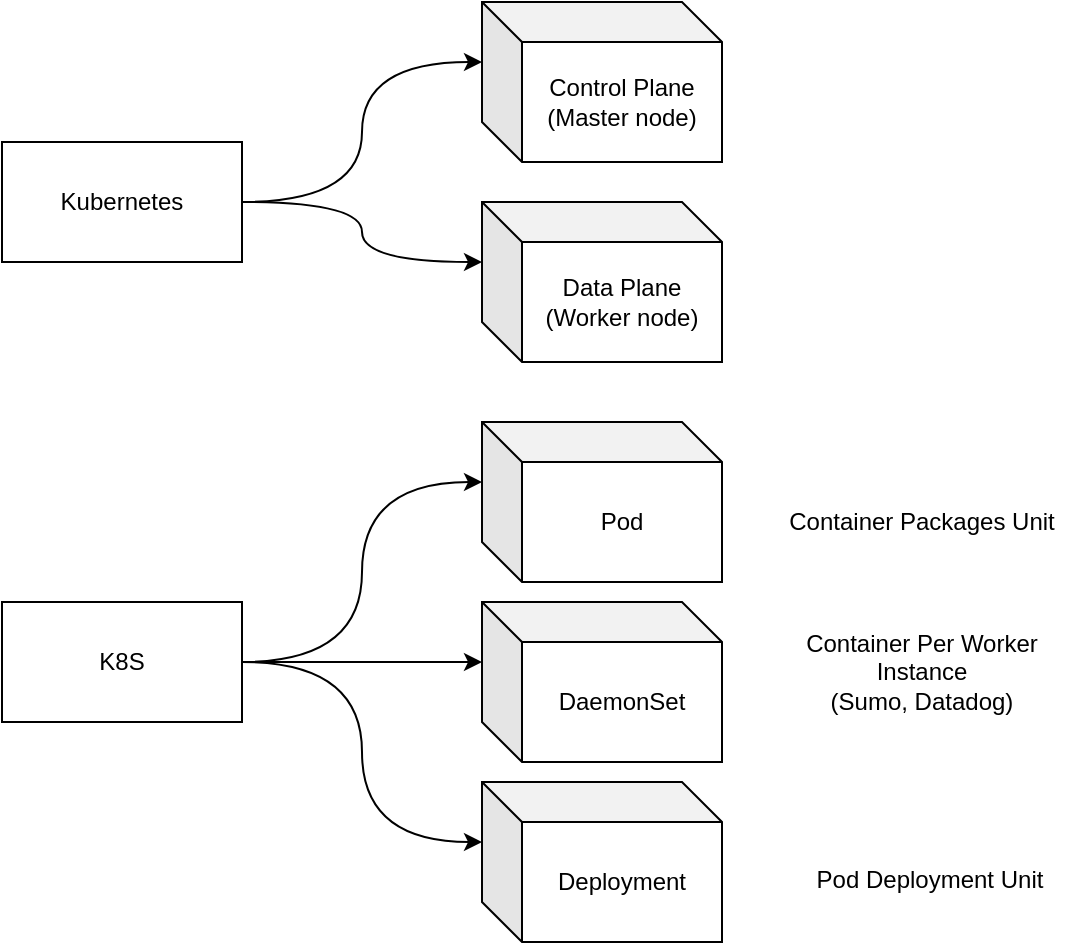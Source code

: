 <mxfile version="11.0.7" type="device"><diagram id="HFLXNcqsMwpk-uqe1Wn0" name="Page-1"><mxGraphModel dx="1106" dy="862" grid="1" gridSize="10" guides="1" tooltips="1" connect="1" arrows="1" fold="1" page="1" pageScale="1" pageWidth="1169" pageHeight="827" math="0" shadow="0"><root><mxCell id="0"/><mxCell id="1" parent="0"/><mxCell id="jyq8mdC1UPbTCz_hw3Xy-4" style="edgeStyle=orthogonalEdgeStyle;rounded=0;orthogonalLoop=1;jettySize=auto;html=1;exitX=1;exitY=0.5;exitDx=0;exitDy=0;entryX=0;entryY=0;entryDx=0;entryDy=30;entryPerimeter=0;curved=1;" edge="1" parent="1" source="jyq8mdC1UPbTCz_hw3Xy-1" target="jyq8mdC1UPbTCz_hw3Xy-2"><mxGeometry relative="1" as="geometry"/></mxCell><mxCell id="jyq8mdC1UPbTCz_hw3Xy-5" style="edgeStyle=orthogonalEdgeStyle;curved=1;rounded=0;orthogonalLoop=1;jettySize=auto;html=1;exitX=1;exitY=0.5;exitDx=0;exitDy=0;entryX=0;entryY=0;entryDx=0;entryDy=30;entryPerimeter=0;" edge="1" parent="1" source="jyq8mdC1UPbTCz_hw3Xy-1" target="jyq8mdC1UPbTCz_hw3Xy-3"><mxGeometry relative="1" as="geometry"/></mxCell><mxCell id="jyq8mdC1UPbTCz_hw3Xy-1" value="Kubernetes" style="rounded=0;whiteSpace=wrap;html=1;" vertex="1" parent="1"><mxGeometry x="120" y="210" width="120" height="60" as="geometry"/></mxCell><mxCell id="jyq8mdC1UPbTCz_hw3Xy-2" value="Control Plane&lt;br&gt;(Master node)" style="shape=cube;whiteSpace=wrap;html=1;boundedLbl=1;backgroundOutline=1;darkOpacity=0.05;darkOpacity2=0.1;" vertex="1" parent="1"><mxGeometry x="360" y="140" width="120" height="80" as="geometry"/></mxCell><mxCell id="jyq8mdC1UPbTCz_hw3Xy-3" value="Data Plane&lt;br&gt;(Worker node)" style="shape=cube;whiteSpace=wrap;html=1;boundedLbl=1;backgroundOutline=1;darkOpacity=0.05;darkOpacity2=0.1;" vertex="1" parent="1"><mxGeometry x="360" y="240" width="120" height="80" as="geometry"/></mxCell><mxCell id="jyq8mdC1UPbTCz_hw3Xy-8" value="Pod" style="shape=cube;whiteSpace=wrap;html=1;boundedLbl=1;backgroundOutline=1;darkOpacity=0.05;darkOpacity2=0.1;" vertex="1" parent="1"><mxGeometry x="360" y="350" width="120" height="80" as="geometry"/></mxCell><mxCell id="jyq8mdC1UPbTCz_hw3Xy-9" value="DaemonSet" style="shape=cube;whiteSpace=wrap;html=1;boundedLbl=1;backgroundOutline=1;darkOpacity=0.05;darkOpacity2=0.1;" vertex="1" parent="1"><mxGeometry x="360" y="440" width="120" height="80" as="geometry"/></mxCell><mxCell id="jyq8mdC1UPbTCz_hw3Xy-10" value="Deployment" style="shape=cube;whiteSpace=wrap;html=1;boundedLbl=1;backgroundOutline=1;darkOpacity=0.05;darkOpacity2=0.1;" vertex="1" parent="1"><mxGeometry x="360" y="530" width="120" height="80" as="geometry"/></mxCell><mxCell id="jyq8mdC1UPbTCz_hw3Xy-13" style="edgeStyle=orthogonalEdgeStyle;curved=1;rounded=0;orthogonalLoop=1;jettySize=auto;html=1;entryX=0;entryY=0;entryDx=0;entryDy=30;entryPerimeter=0;" edge="1" parent="1" source="jyq8mdC1UPbTCz_hw3Xy-11" target="jyq8mdC1UPbTCz_hw3Xy-8"><mxGeometry relative="1" as="geometry"/></mxCell><mxCell id="jyq8mdC1UPbTCz_hw3Xy-14" style="edgeStyle=orthogonalEdgeStyle;curved=1;rounded=0;orthogonalLoop=1;jettySize=auto;html=1;exitX=1;exitY=0.5;exitDx=0;exitDy=0;entryX=0;entryY=0;entryDx=0;entryDy=30;entryPerimeter=0;" edge="1" parent="1" source="jyq8mdC1UPbTCz_hw3Xy-11" target="jyq8mdC1UPbTCz_hw3Xy-9"><mxGeometry relative="1" as="geometry"/></mxCell><mxCell id="jyq8mdC1UPbTCz_hw3Xy-15" style="edgeStyle=orthogonalEdgeStyle;curved=1;rounded=0;orthogonalLoop=1;jettySize=auto;html=1;exitX=1;exitY=0.5;exitDx=0;exitDy=0;entryX=0;entryY=0;entryDx=0;entryDy=30;entryPerimeter=0;" edge="1" parent="1" source="jyq8mdC1UPbTCz_hw3Xy-11" target="jyq8mdC1UPbTCz_hw3Xy-10"><mxGeometry relative="1" as="geometry"/></mxCell><mxCell id="jyq8mdC1UPbTCz_hw3Xy-11" value="K8S" style="rounded=0;whiteSpace=wrap;html=1;" vertex="1" parent="1"><mxGeometry x="120" y="440" width="120" height="60" as="geometry"/></mxCell><mxCell id="jyq8mdC1UPbTCz_hw3Xy-12" value="Container Per Worker Instance&lt;br&gt;(Sumo, Datadog)" style="text;html=1;strokeColor=none;fillColor=none;align=center;verticalAlign=middle;whiteSpace=wrap;rounded=0;" vertex="1" parent="1"><mxGeometry x="505" y="450" width="150" height="50" as="geometry"/></mxCell><mxCell id="jyq8mdC1UPbTCz_hw3Xy-16" value="Container Packages Unit" style="text;html=1;strokeColor=none;fillColor=none;align=center;verticalAlign=middle;whiteSpace=wrap;rounded=0;" vertex="1" parent="1"><mxGeometry x="505" y="375" width="150" height="50" as="geometry"/></mxCell><mxCell id="jyq8mdC1UPbTCz_hw3Xy-17" value="Pod Deployment Unit" style="text;html=1;strokeColor=none;fillColor=none;align=center;verticalAlign=middle;whiteSpace=wrap;rounded=0;" vertex="1" parent="1"><mxGeometry x="509" y="554" width="150" height="50" as="geometry"/></mxCell></root></mxGraphModel></diagram></mxfile>